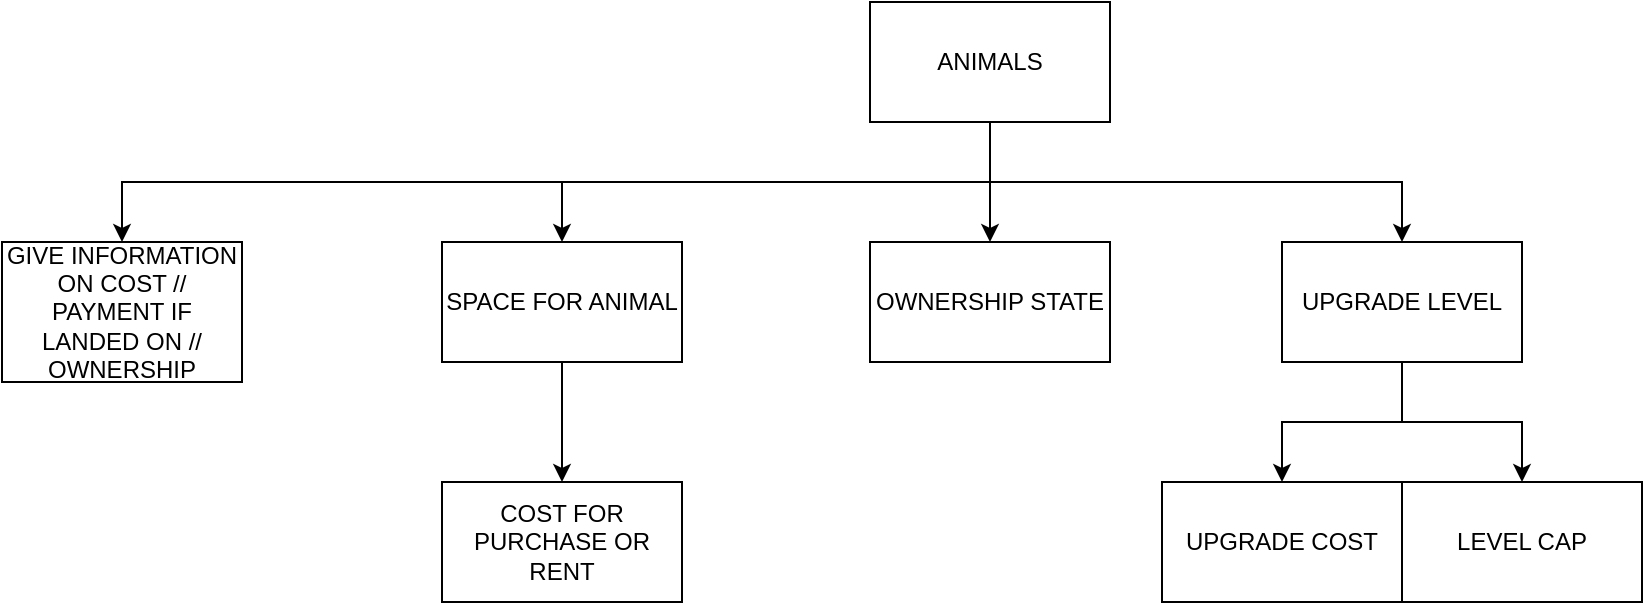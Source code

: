 <mxfile version="27.0.3">
  <diagram name="Page-1" id="xuLhn1TUnxaLRDmzbT8B">
    <mxGraphModel dx="2253" dy="777" grid="1" gridSize="10" guides="1" tooltips="1" connect="1" arrows="1" fold="1" page="1" pageScale="1" pageWidth="827" pageHeight="1169" math="0" shadow="0">
      <root>
        <mxCell id="0" />
        <mxCell id="1" parent="0" />
        <mxCell id="DwJEW_S9SDC5LWlabyUA-3" style="edgeStyle=orthogonalEdgeStyle;rounded=0;orthogonalLoop=1;jettySize=auto;html=1;exitX=0.5;exitY=1;exitDx=0;exitDy=0;entryX=0.5;entryY=0;entryDx=0;entryDy=0;" edge="1" parent="1" source="DwJEW_S9SDC5LWlabyUA-1" target="DwJEW_S9SDC5LWlabyUA-2">
          <mxGeometry relative="1" as="geometry" />
        </mxCell>
        <mxCell id="DwJEW_S9SDC5LWlabyUA-5" style="edgeStyle=orthogonalEdgeStyle;rounded=0;orthogonalLoop=1;jettySize=auto;html=1;exitX=0.5;exitY=1;exitDx=0;exitDy=0;entryX=0.5;entryY=0;entryDx=0;entryDy=0;" edge="1" parent="1" source="DwJEW_S9SDC5LWlabyUA-1" target="DwJEW_S9SDC5LWlabyUA-4">
          <mxGeometry relative="1" as="geometry" />
        </mxCell>
        <mxCell id="DwJEW_S9SDC5LWlabyUA-11" style="edgeStyle=orthogonalEdgeStyle;rounded=0;orthogonalLoop=1;jettySize=auto;html=1;exitX=0.5;exitY=1;exitDx=0;exitDy=0;entryX=0.5;entryY=0;entryDx=0;entryDy=0;" edge="1" parent="1" source="DwJEW_S9SDC5LWlabyUA-1" target="DwJEW_S9SDC5LWlabyUA-9">
          <mxGeometry relative="1" as="geometry" />
        </mxCell>
        <mxCell id="DwJEW_S9SDC5LWlabyUA-15" style="edgeStyle=orthogonalEdgeStyle;rounded=0;orthogonalLoop=1;jettySize=auto;html=1;exitX=0.5;exitY=1;exitDx=0;exitDy=0;entryX=0.5;entryY=0;entryDx=0;entryDy=0;" edge="1" parent="1" source="DwJEW_S9SDC5LWlabyUA-1" target="DwJEW_S9SDC5LWlabyUA-14">
          <mxGeometry relative="1" as="geometry" />
        </mxCell>
        <mxCell id="DwJEW_S9SDC5LWlabyUA-1" value="ANIMALS" style="rounded=0;whiteSpace=wrap;html=1;" vertex="1" parent="1">
          <mxGeometry x="354" y="100" width="120" height="60" as="geometry" />
        </mxCell>
        <mxCell id="DwJEW_S9SDC5LWlabyUA-2" value="OWNERSHIP STATE" style="rounded=0;whiteSpace=wrap;html=1;" vertex="1" parent="1">
          <mxGeometry x="354" y="220" width="120" height="60" as="geometry" />
        </mxCell>
        <mxCell id="DwJEW_S9SDC5LWlabyUA-7" style="edgeStyle=orthogonalEdgeStyle;rounded=0;orthogonalLoop=1;jettySize=auto;html=1;exitX=0.5;exitY=1;exitDx=0;exitDy=0;entryX=0.5;entryY=0;entryDx=0;entryDy=0;" edge="1" parent="1" source="DwJEW_S9SDC5LWlabyUA-4" target="DwJEW_S9SDC5LWlabyUA-6">
          <mxGeometry relative="1" as="geometry" />
        </mxCell>
        <mxCell id="DwJEW_S9SDC5LWlabyUA-10" style="edgeStyle=orthogonalEdgeStyle;rounded=0;orthogonalLoop=1;jettySize=auto;html=1;exitX=0.5;exitY=1;exitDx=0;exitDy=0;entryX=0.5;entryY=0;entryDx=0;entryDy=0;" edge="1" parent="1" source="DwJEW_S9SDC5LWlabyUA-4" target="DwJEW_S9SDC5LWlabyUA-8">
          <mxGeometry relative="1" as="geometry" />
        </mxCell>
        <mxCell id="DwJEW_S9SDC5LWlabyUA-4" value="UPGRADE LEVEL" style="rounded=0;whiteSpace=wrap;html=1;" vertex="1" parent="1">
          <mxGeometry x="560" y="220" width="120" height="60" as="geometry" />
        </mxCell>
        <mxCell id="DwJEW_S9SDC5LWlabyUA-6" value="UPGRADE COST" style="rounded=0;whiteSpace=wrap;html=1;" vertex="1" parent="1">
          <mxGeometry x="500" y="340" width="120" height="60" as="geometry" />
        </mxCell>
        <mxCell id="DwJEW_S9SDC5LWlabyUA-8" value="LEVEL CAP" style="rounded=0;whiteSpace=wrap;html=1;" vertex="1" parent="1">
          <mxGeometry x="620" y="340" width="120" height="60" as="geometry" />
        </mxCell>
        <mxCell id="DwJEW_S9SDC5LWlabyUA-13" style="edgeStyle=orthogonalEdgeStyle;rounded=0;orthogonalLoop=1;jettySize=auto;html=1;exitX=0.5;exitY=1;exitDx=0;exitDy=0;entryX=0.5;entryY=0;entryDx=0;entryDy=0;" edge="1" parent="1" source="DwJEW_S9SDC5LWlabyUA-9" target="DwJEW_S9SDC5LWlabyUA-12">
          <mxGeometry relative="1" as="geometry" />
        </mxCell>
        <mxCell id="DwJEW_S9SDC5LWlabyUA-9" value="SPACE FOR ANIMAL" style="rounded=0;whiteSpace=wrap;html=1;" vertex="1" parent="1">
          <mxGeometry x="140" y="220" width="120" height="60" as="geometry" />
        </mxCell>
        <mxCell id="DwJEW_S9SDC5LWlabyUA-12" value="COST FOR PURCHASE OR RENT" style="rounded=0;whiteSpace=wrap;html=1;" vertex="1" parent="1">
          <mxGeometry x="140" y="340" width="120" height="60" as="geometry" />
        </mxCell>
        <mxCell id="DwJEW_S9SDC5LWlabyUA-14" value="GIVE INFORMATION ON COST // PAYMENT IF LANDED ON // OWNERSHIP" style="rounded=0;whiteSpace=wrap;html=1;" vertex="1" parent="1">
          <mxGeometry x="-80" y="220" width="120" height="70" as="geometry" />
        </mxCell>
      </root>
    </mxGraphModel>
  </diagram>
</mxfile>
